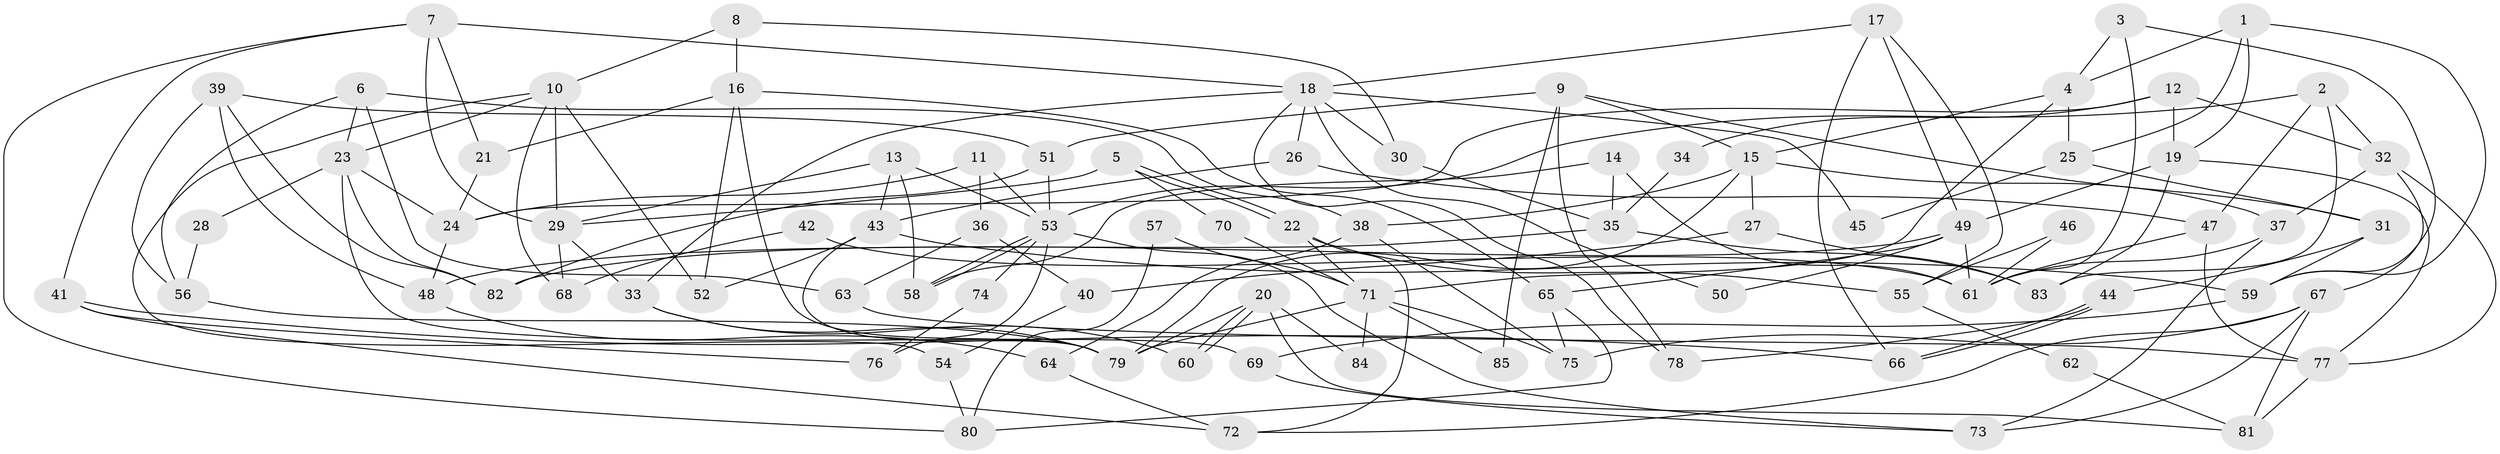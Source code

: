 // coarse degree distribution, {7: 0.04918032786885246, 5: 0.08196721311475409, 11: 0.01639344262295082, 2: 0.19672131147540983, 4: 0.19672131147540983, 6: 0.06557377049180328, 12: 0.01639344262295082, 10: 0.03278688524590164, 3: 0.3114754098360656, 8: 0.03278688524590164}
// Generated by graph-tools (version 1.1) at 2025/51/03/04/25 22:51:16]
// undirected, 85 vertices, 170 edges
graph export_dot {
  node [color=gray90,style=filled];
  1;
  2;
  3;
  4;
  5;
  6;
  7;
  8;
  9;
  10;
  11;
  12;
  13;
  14;
  15;
  16;
  17;
  18;
  19;
  20;
  21;
  22;
  23;
  24;
  25;
  26;
  27;
  28;
  29;
  30;
  31;
  32;
  33;
  34;
  35;
  36;
  37;
  38;
  39;
  40;
  41;
  42;
  43;
  44;
  45;
  46;
  47;
  48;
  49;
  50;
  51;
  52;
  53;
  54;
  55;
  56;
  57;
  58;
  59;
  60;
  61;
  62;
  63;
  64;
  65;
  66;
  67;
  68;
  69;
  70;
  71;
  72;
  73;
  74;
  75;
  76;
  77;
  78;
  79;
  80;
  81;
  82;
  83;
  84;
  85;
  1 -- 4;
  1 -- 59;
  1 -- 19;
  1 -- 25;
  2 -- 53;
  2 -- 32;
  2 -- 47;
  2 -- 83;
  3 -- 61;
  3 -- 59;
  3 -- 4;
  4 -- 15;
  4 -- 25;
  4 -- 71;
  5 -- 22;
  5 -- 22;
  5 -- 29;
  5 -- 70;
  6 -- 56;
  6 -- 23;
  6 -- 38;
  6 -- 63;
  7 -- 29;
  7 -- 41;
  7 -- 18;
  7 -- 21;
  7 -- 80;
  8 -- 10;
  8 -- 30;
  8 -- 16;
  9 -- 31;
  9 -- 15;
  9 -- 51;
  9 -- 78;
  9 -- 85;
  10 -- 54;
  10 -- 23;
  10 -- 29;
  10 -- 52;
  10 -- 68;
  11 -- 24;
  11 -- 53;
  11 -- 36;
  12 -- 32;
  12 -- 19;
  12 -- 24;
  12 -- 34;
  13 -- 29;
  13 -- 43;
  13 -- 53;
  13 -- 58;
  14 -- 58;
  14 -- 35;
  14 -- 61;
  15 -- 79;
  15 -- 37;
  15 -- 27;
  15 -- 38;
  16 -- 65;
  16 -- 21;
  16 -- 52;
  16 -- 79;
  17 -- 49;
  17 -- 18;
  17 -- 55;
  17 -- 66;
  18 -- 26;
  18 -- 30;
  18 -- 33;
  18 -- 45;
  18 -- 50;
  18 -- 78;
  19 -- 49;
  19 -- 77;
  19 -- 83;
  20 -- 60;
  20 -- 60;
  20 -- 79;
  20 -- 81;
  20 -- 84;
  21 -- 24;
  22 -- 71;
  22 -- 55;
  22 -- 72;
  23 -- 24;
  23 -- 82;
  23 -- 28;
  23 -- 69;
  24 -- 48;
  25 -- 31;
  25 -- 45;
  26 -- 47;
  26 -- 43;
  27 -- 83;
  27 -- 40;
  28 -- 56;
  29 -- 33;
  29 -- 68;
  30 -- 35;
  31 -- 44;
  31 -- 59;
  32 -- 77;
  32 -- 67;
  32 -- 37;
  33 -- 79;
  33 -- 60;
  34 -- 35;
  35 -- 48;
  35 -- 83;
  36 -- 63;
  36 -- 40;
  37 -- 73;
  37 -- 61;
  38 -- 64;
  38 -- 75;
  39 -- 48;
  39 -- 51;
  39 -- 56;
  39 -- 82;
  40 -- 54;
  41 -- 66;
  41 -- 72;
  41 -- 76;
  42 -- 61;
  42 -- 68;
  43 -- 59;
  43 -- 52;
  43 -- 79;
  44 -- 78;
  44 -- 66;
  44 -- 66;
  46 -- 61;
  46 -- 55;
  47 -- 61;
  47 -- 77;
  48 -- 64;
  49 -- 61;
  49 -- 82;
  49 -- 50;
  49 -- 65;
  51 -- 53;
  51 -- 82;
  53 -- 58;
  53 -- 58;
  53 -- 73;
  53 -- 74;
  53 -- 76;
  54 -- 80;
  55 -- 62;
  56 -- 79;
  57 -- 71;
  57 -- 80;
  59 -- 69;
  62 -- 81;
  63 -- 77;
  64 -- 72;
  65 -- 75;
  65 -- 80;
  67 -- 75;
  67 -- 81;
  67 -- 72;
  67 -- 73;
  69 -- 73;
  70 -- 71;
  71 -- 79;
  71 -- 75;
  71 -- 84;
  71 -- 85;
  74 -- 76;
  77 -- 81;
}
